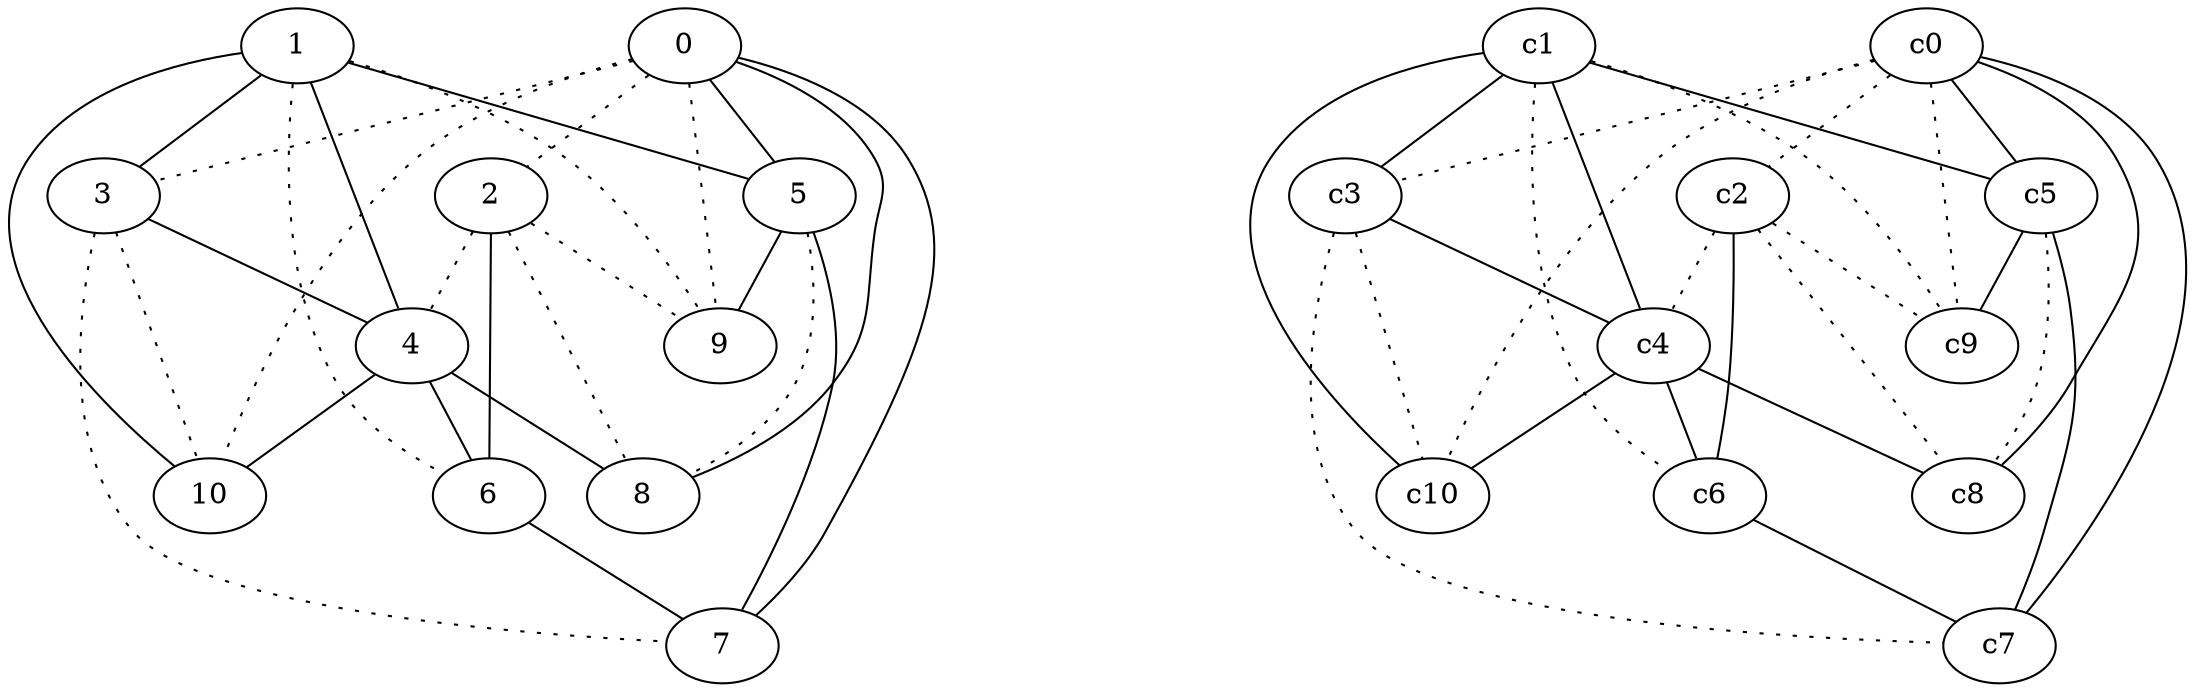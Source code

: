 graph {
a0[label=0];
a1[label=1];
a2[label=2];
a3[label=3];
a4[label=4];
a5[label=5];
a6[label=6];
a7[label=7];
a8[label=8];
a9[label=9];
a10[label=10];
a0 -- a2 [style=dotted];
a0 -- a3 [style=dotted];
a0 -- a5;
a0 -- a7;
a0 -- a8;
a0 -- a9 [style=dotted];
a0 -- a10 [style=dotted];
a1 -- a3;
a1 -- a4;
a1 -- a5;
a1 -- a6 [style=dotted];
a1 -- a9 [style=dotted];
a1 -- a10;
a2 -- a4 [style=dotted];
a2 -- a6;
a2 -- a8 [style=dotted];
a2 -- a9 [style=dotted];
a3 -- a4;
a3 -- a7 [style=dotted];
a3 -- a10 [style=dotted];
a4 -- a6;
a4 -- a8;
a4 -- a10;
a5 -- a7;
a5 -- a8 [style=dotted];
a5 -- a9;
a6 -- a7;
c0 -- c2 [style=dotted];
c0 -- c3 [style=dotted];
c0 -- c5;
c0 -- c7;
c0 -- c8;
c0 -- c9 [style=dotted];
c0 -- c10 [style=dotted];
c1 -- c3;
c1 -- c4;
c1 -- c5;
c1 -- c6 [style=dotted];
c1 -- c9 [style=dotted];
c1 -- c10;
c2 -- c4 [style=dotted];
c2 -- c6;
c2 -- c8 [style=dotted];
c2 -- c9 [style=dotted];
c3 -- c4;
c3 -- c7 [style=dotted];
c3 -- c10 [style=dotted];
c4 -- c6;
c4 -- c8;
c4 -- c10;
c5 -- c7;
c5 -- c8 [style=dotted];
c5 -- c9;
c6 -- c7;
}
